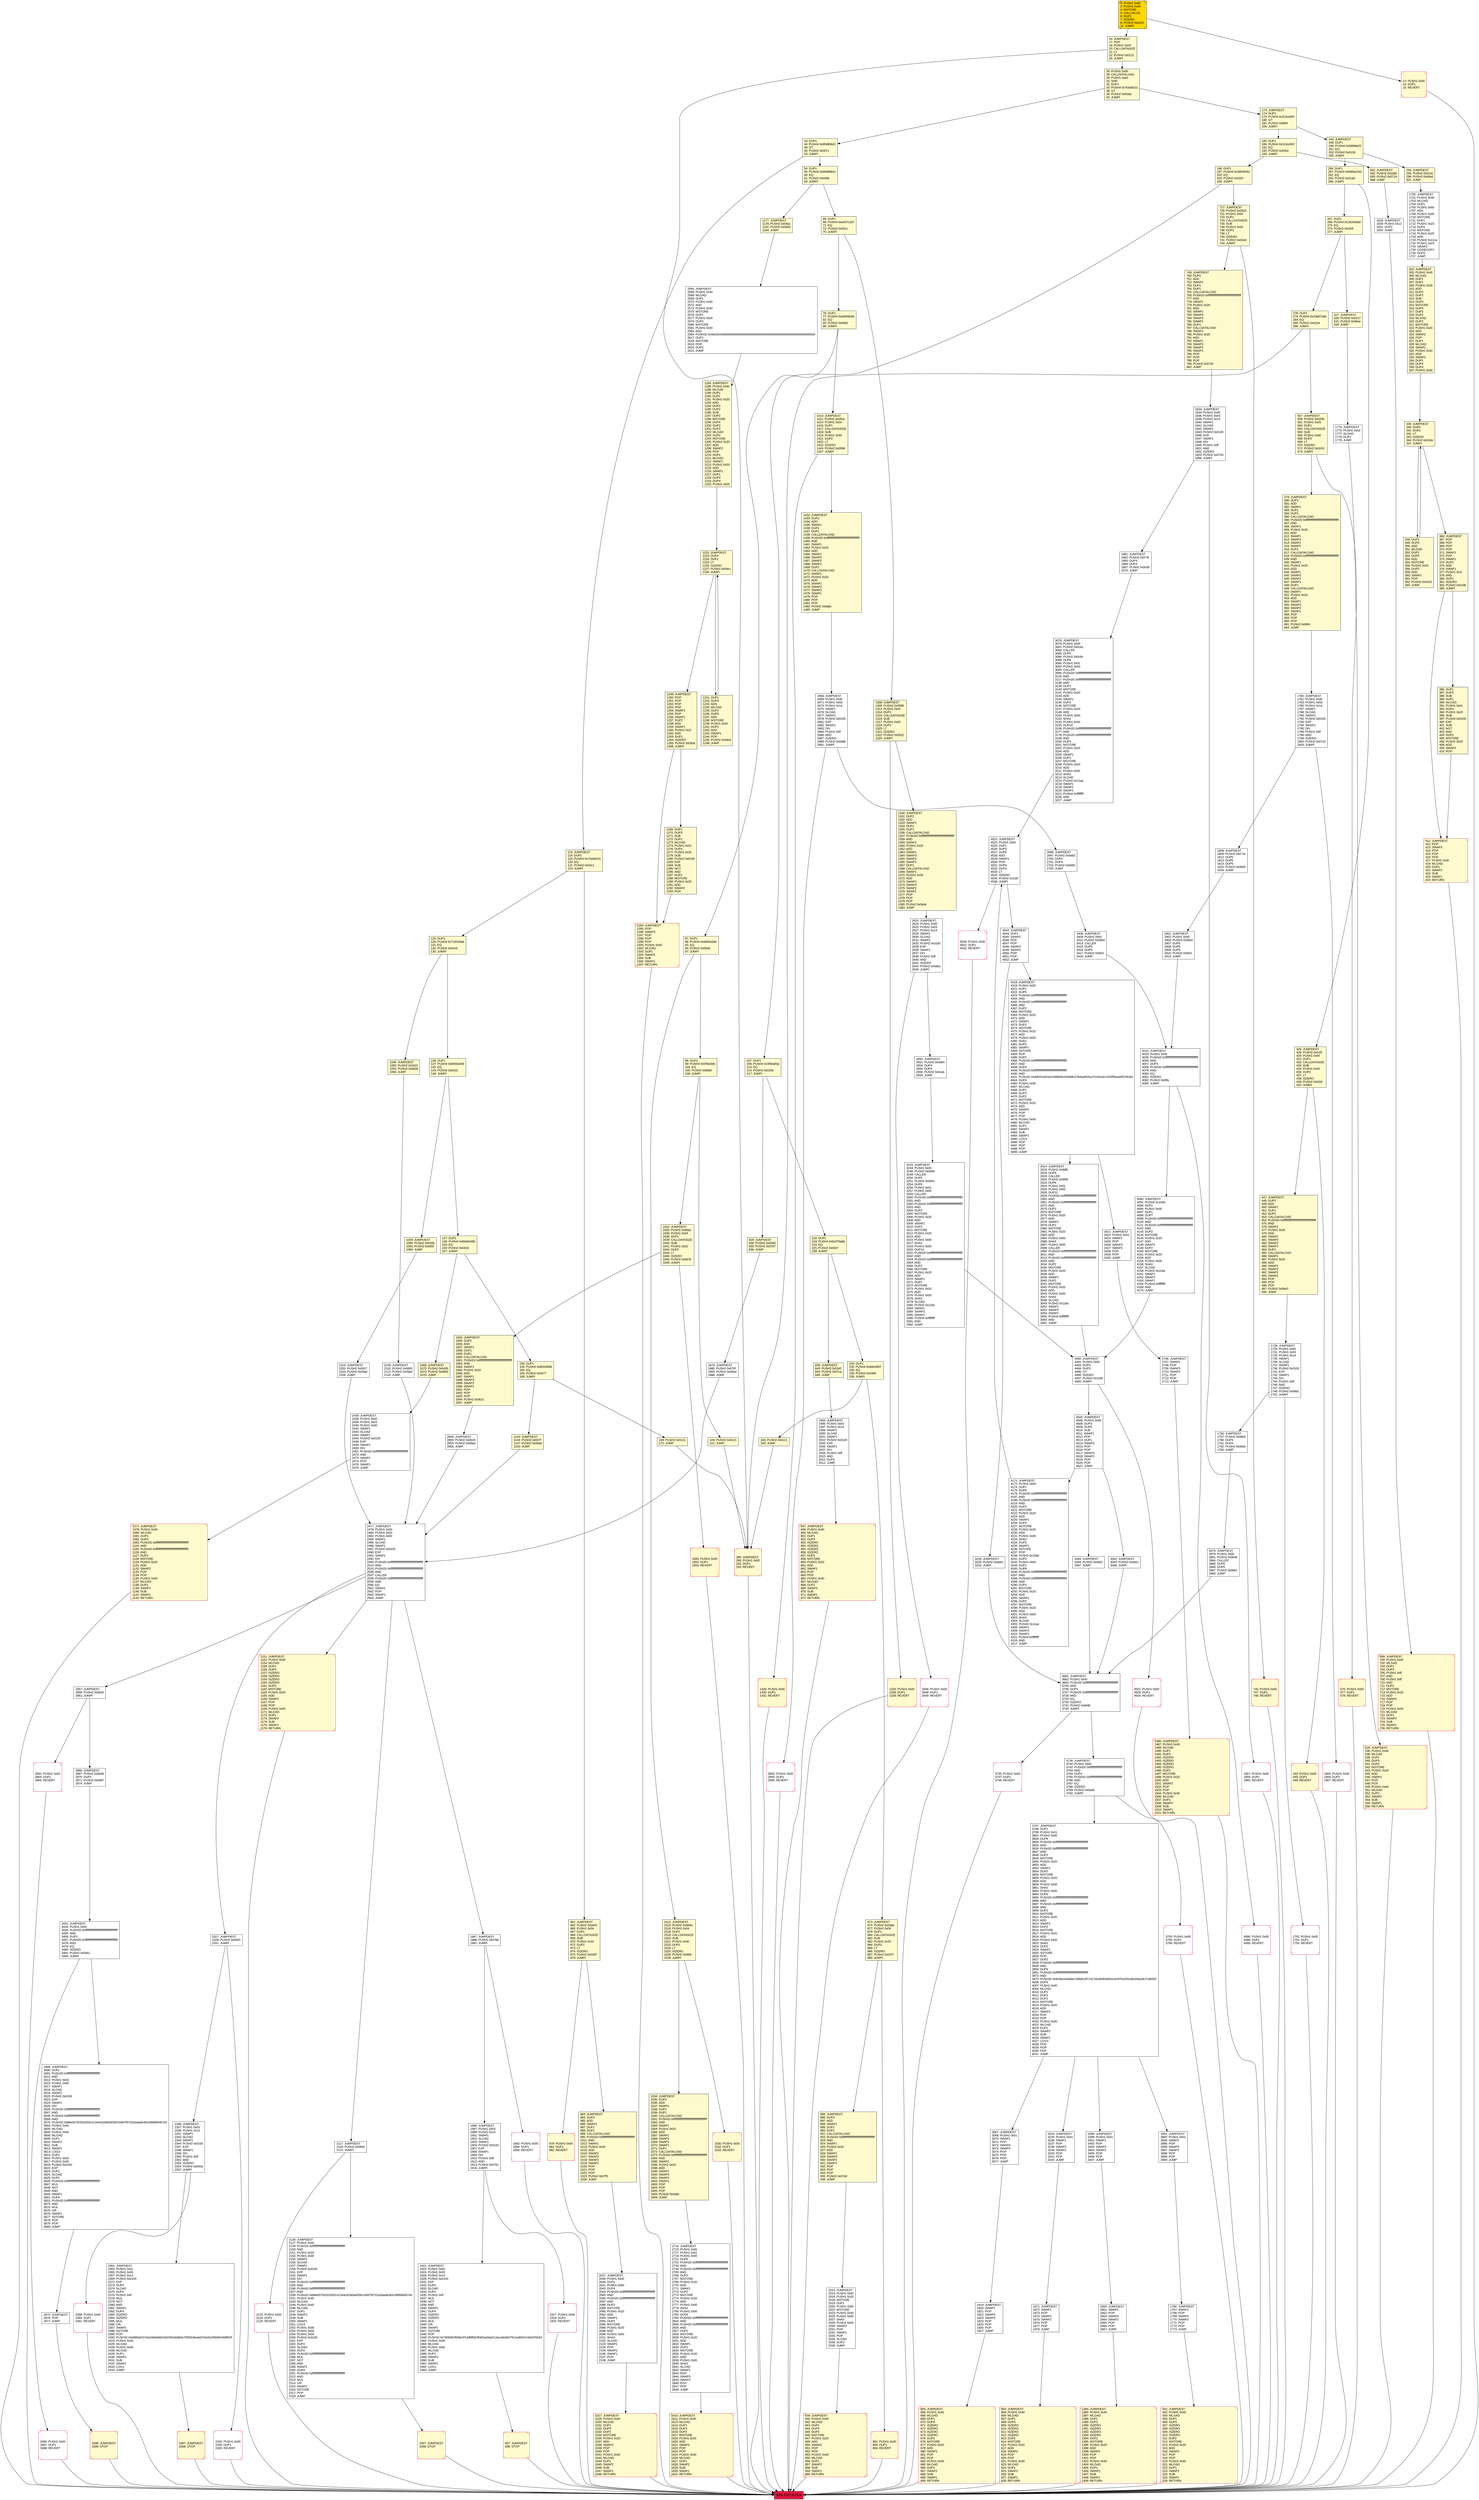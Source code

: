 digraph G {
bgcolor=transparent rankdir=UD;
node [shape=box style=filled color=black fillcolor=white fontname=arial fontcolor=black];
411 [label="411: JUMPDEST\l412: POP\l413: SWAP3\l414: POP\l415: POP\l416: POP\l417: PUSH1 0x40\l419: MLOAD\l420: DUP1\l421: SWAP2\l422: SUB\l423: SWAP1\l424: RETURN\l" fillcolor=lemonchiffon shape=Msquare color=crimson ];
579 [label="579: JUMPDEST\l580: DUP2\l581: ADD\l582: SWAP1\l583: DUP1\l584: DUP1\l585: CALLDATALOAD\l586: PUSH20 0xffffffffffffffffffffffffffffffffffffffff\l607: AND\l608: SWAP1\l609: PUSH1 0x20\l611: ADD\l612: SWAP1\l613: SWAP3\l614: SWAP2\l615: SWAP1\l616: DUP1\l617: CALLDATALOAD\l618: PUSH20 0xffffffffffffffffffffffffffffffffffffffff\l639: AND\l640: SWAP1\l641: PUSH1 0x20\l643: ADD\l644: SWAP1\l645: SWAP3\l646: SWAP2\l647: SWAP1\l648: DUP1\l649: CALLDATALOAD\l650: SWAP1\l651: PUSH1 0x20\l653: ADD\l654: SWAP1\l655: SWAP3\l656: SWAP2\l657: SWAP1\l658: POP\l659: POP\l660: POP\l661: PUSH2 0x06f4\l664: JUMP\l" fillcolor=lemonchiffon ];
4090 [label="4090: JUMPDEST\l4091: PUSH2 0x104b\l4094: DUP2\l4095: PUSH1 0x00\l4097: DUP1\l4098: DUP7\l4099: PUSH20 0xffffffffffffffffffffffffffffffffffffffff\l4120: AND\l4121: PUSH20 0xffffffffffffffffffffffffffffffffffffffff\l4142: AND\l4143: DUP2\l4144: MSTORE\l4145: PUSH1 0x20\l4147: ADD\l4148: SWAP1\l4149: DUP2\l4150: MSTORE\l4151: PUSH1 0x20\l4153: ADD\l4154: PUSH1 0x00\l4156: SHA3\l4157: SLOAD\l4158: PUSH2 0x118a\l4161: SWAP1\l4162: SWAP2\l4163: SWAP1\l4164: PUSH4 0xffffffff\l4169: AND\l4170: JUMP\l" ];
2013 [label="2013: JUMPDEST\l2014: PUSH1 0x00\l2016: PUSH1 0x20\l2018: MSTORE\l2019: DUP1\l2020: PUSH1 0x00\l2022: MSTORE\l2023: PUSH1 0x40\l2025: PUSH1 0x00\l2027: SHA3\l2028: PUSH1 0x00\l2030: SWAP2\l2031: POP\l2032: SWAP1\l2033: POP\l2034: SLOAD\l2035: DUP2\l2036: JUMP\l" ];
54 [label="54: DUP1\l55: PUSH4 0x95d89b41\l60: EQ\l61: PUSH2 0x0499\l64: JUMPI\l" fillcolor=lemonchiffon ];
749 [label="749: JUMPDEST\l750: DUP2\l751: ADD\l752: SWAP1\l753: DUP1\l754: DUP1\l755: CALLDATALOAD\l756: PUSH20 0xffffffffffffffffffffffffffffffffffffffff\l777: AND\l778: SWAP1\l779: PUSH1 0x20\l781: ADD\l782: SWAP1\l783: SWAP3\l784: SWAP2\l785: SWAP1\l786: DUP1\l787: CALLDATALOAD\l788: SWAP1\l789: PUSH1 0x20\l791: ADD\l792: SWAP1\l793: SWAP3\l794: SWAP2\l795: SWAP1\l796: POP\l797: POP\l798: POP\l799: PUSH2 0x0729\l802: JUMP\l" fillcolor=lemonchiffon ];
3233 [label="3233: JUMPDEST\l3234: PUSH1 0x01\l3236: SWAP1\l3237: POP\l3238: SWAP3\l3239: SWAP2\l3240: POP\l3241: POP\l3242: JUMP\l" ];
699 [label="699: JUMPDEST\l700: PUSH1 0x40\l702: MLOAD\l703: DUP1\l704: DUP3\l705: PUSH1 0xff\l707: AND\l708: PUSH1 0xff\l710: AND\l711: DUP2\l712: MSTORE\l713: PUSH1 0x20\l715: ADD\l716: SWAP2\l717: POP\l718: POP\l719: PUSH1 0x40\l721: MLOAD\l722: DUP1\l723: SWAP2\l724: SUB\l725: SWAP1\l726: RETURN\l" fillcolor=lemonchiffon shape=Msquare color=crimson ];
1185 [label="1185: JUMPDEST\l1186: PUSH1 0x40\l1188: MLOAD\l1189: DUP1\l1190: DUP1\l1191: PUSH1 0x20\l1193: ADD\l1194: DUP3\l1195: DUP2\l1196: SUB\l1197: DUP3\l1198: MSTORE\l1199: DUP4\l1200: DUP2\l1201: DUP2\l1202: MLOAD\l1203: DUP2\l1204: MSTORE\l1205: PUSH1 0x20\l1207: ADD\l1208: SWAP2\l1209: POP\l1210: DUP1\l1211: MLOAD\l1212: SWAP1\l1213: PUSH1 0x20\l1215: ADD\l1216: SWAP1\l1217: DUP1\l1218: DUP4\l1219: DUP4\l1220: PUSH1 0x00\l" fillcolor=lemonchiffon ];
939 [label="939: JUMPDEST\l940: PUSH1 0x40\l942: MLOAD\l943: DUP1\l944: DUP3\l945: DUP2\l946: MSTORE\l947: PUSH1 0x20\l949: ADD\l950: SWAP2\l951: POP\l952: POP\l953: PUSH1 0x40\l955: MLOAD\l956: DUP1\l957: SWAP2\l958: SUB\l959: SWAP1\l960: RETURN\l" fillcolor=lemonchiffon shape=Msquare color=crimson ];
2650 [label="2650: JUMPDEST\l2651: PUSH2 0x0a64\l2654: DUP4\l2655: DUP4\l2656: PUSH2 0x0cab\l2659: JUMP\l" ];
4318 [label="4318: JUMPDEST\l4319: PUSH1 0x00\l4321: DUP1\l4322: DUP5\l4323: PUSH20 0xffffffffffffffffffffffffffffffffffffffff\l4344: AND\l4345: PUSH20 0xffffffffffffffffffffffffffffffffffffffff\l4366: AND\l4367: DUP2\l4368: MSTORE\l4369: PUSH1 0x20\l4371: ADD\l4372: SWAP1\l4373: DUP2\l4374: MSTORE\l4375: PUSH1 0x20\l4377: ADD\l4378: PUSH1 0x00\l4380: SHA3\l4381: DUP2\l4382: SWAP1\l4383: SSTORE\l4384: POP\l4385: DUP2\l4386: PUSH20 0xffffffffffffffffffffffffffffffffffffffff\l4407: AND\l4408: DUP4\l4409: PUSH20 0xffffffffffffffffffffffffffffffffffffffff\l4430: AND\l4431: PUSH32 0xddf252ad1be2c89b69c2b068fc378daa952ba7f163c4a11628f55a4df523b3ef\l4464: DUP4\l4465: PUSH1 0x40\l4467: MLOAD\l4468: DUP1\l4469: DUP3\l4470: DUP2\l4471: MSTORE\l4472: PUSH1 0x20\l4474: ADD\l4475: SWAP2\l4476: POP\l4477: POP\l4478: PUSH1 0x40\l4480: MLOAD\l4481: DUP1\l4482: SWAP2\l4483: SUB\l4484: SWAP1\l4485: LOG3\l4486: POP\l4487: POP\l4488: POP\l4489: JUMP\l" ];
0 [label="0: PUSH1 0x80\l2: PUSH1 0x40\l4: MSTORE\l5: CALLVALUE\l6: DUP1\l7: ISZERO\l8: PUSH2 0x0010\l11: JUMPI\l" fillcolor=lemonchiffon shape=Msquare fillcolor=gold ];
443 [label="443: PUSH1 0x00\l445: DUP1\l446: REVERT\l" fillcolor=lemonchiffon shape=Msquare color=crimson ];
4539 [label="4539: PUSH1 0x00\l4541: DUP1\l4542: REVERT\l" shape=Msquare color=crimson ];
98 [label="98: DUP1\l99: PUSH4 0xf2fde38b\l104: EQ\l105: PUSH2 0x0660\l108: JUMPI\l" fillcolor=lemonchiffon ];
3408 [label="3408: JUMPDEST\l3409: PUSH1 0x00\l3411: PUSH2 0x0d5d\l3414: CALLER\l3415: DUP5\l3416: DUP5\l3417: PUSH2 0x0fc0\l3420: JUMP\l" ];
2875 [label="2875: JUMPDEST\l2876: POP\l2877: JUMP\l" ];
2914 [label="2914: JUMPDEST\l2915: PUSH2 0x0bfb\l2918: DUP5\l2919: CALLER\l2920: PUSH2 0x0bf6\l2923: DUP6\l2924: PUSH1 0x01\l2926: PUSH1 0x00\l2928: DUP11\l2929: PUSH20 0xffffffffffffffffffffffffffffffffffffffff\l2950: AND\l2951: PUSH20 0xffffffffffffffffffffffffffffffffffffffff\l2972: AND\l2973: DUP2\l2974: MSTORE\l2975: PUSH1 0x20\l2977: ADD\l2978: SWAP1\l2979: DUP2\l2980: MSTORE\l2981: PUSH1 0x20\l2983: ADD\l2984: PUSH1 0x00\l2986: SHA3\l2987: PUSH1 0x00\l2989: CALLER\l2990: PUSH20 0xffffffffffffffffffffffffffffffffffffffff\l3011: AND\l3012: PUSH20 0xffffffffffffffffffffffffffffffffffffffff\l3033: AND\l3034: DUP2\l3035: MSTORE\l3036: PUSH1 0x20\l3038: ADD\l3039: SWAP1\l3040: DUP2\l3041: MSTORE\l3042: PUSH1 0x20\l3044: ADD\l3045: PUSH1 0x00\l3047: SHA3\l3048: SLOAD\l3049: PUSH2 0x118a\l3052: SWAP1\l3053: SWAP2\l3054: SWAP1\l3055: PUSH4 0xffffffff\l3060: AND\l3061: JUMP\l" ];
2714 [label="2714: JUMPDEST\l2715: PUSH1 0x00\l2717: PUSH1 0x01\l2719: PUSH1 0x00\l2721: DUP5\l2722: PUSH20 0xffffffffffffffffffffffffffffffffffffffff\l2743: AND\l2744: PUSH20 0xffffffffffffffffffffffffffffffffffffffff\l2765: AND\l2766: DUP2\l2767: MSTORE\l2768: PUSH1 0x20\l2770: ADD\l2771: SWAP1\l2772: DUP2\l2773: MSTORE\l2774: PUSH1 0x20\l2776: ADD\l2777: PUSH1 0x00\l2779: SHA3\l2780: PUSH1 0x00\l2782: DUP4\l2783: PUSH20 0xffffffffffffffffffffffffffffffffffffffff\l2804: AND\l2805: PUSH20 0xffffffffffffffffffffffffffffffffffffffff\l2826: AND\l2827: DUP2\l2828: MSTORE\l2829: PUSH1 0x20\l2831: ADD\l2832: SWAP1\l2833: DUP2\l2834: MSTORE\l2835: PUSH1 0x20\l2837: ADD\l2838: PUSH1 0x00\l2840: SHA3\l2841: SLOAD\l2842: SWAP1\l2843: POP\l2844: SWAP3\l2845: SWAP2\l2846: POP\l2847: POP\l2848: JUMP\l" ];
803 [label="803: JUMPDEST\l804: PUSH1 0x40\l806: MLOAD\l807: DUP1\l808: DUP3\l809: ISZERO\l810: ISZERO\l811: ISZERO\l812: ISZERO\l813: DUP2\l814: MSTORE\l815: PUSH1 0x20\l817: ADD\l818: SWAP2\l819: POP\l820: POP\l821: PUSH1 0x40\l823: MLOAD\l824: DUP1\l825: SWAP2\l826: SUB\l827: SWAP1\l828: RETURN\l" fillcolor=lemonchiffon shape=Msquare color=crimson ];
2849 [label="2849: JUMPDEST\l2850: PUSH2 0x0b29\l2853: PUSH2 0x09ad\l2856: JUMP\l" ];
1410 [label="1410: JUMPDEST\l1411: PUSH2 0x05ce\l1414: PUSH1 0x04\l1416: DUP1\l1417: CALLDATASIZE\l1418: SUB\l1419: PUSH1 0x40\l1421: DUP2\l1422: LT\l1423: ISZERO\l1424: PUSH2 0x0598\l1427: JUMPI\l" fillcolor=lemonchiffon ];
278 [label="278: DUP1\l279: PUSH4 0x23b872dd\l284: EQ\l285: PUSH2 0x022d\l288: JUMPI\l" fillcolor=lemonchiffon ];
289 [label="289: JUMPDEST\l290: PUSH1 0x00\l292: DUP1\l293: REVERT\l" fillcolor=lemonchiffon shape=Msquare color=crimson ];
1059 [label="1059: JUMPDEST\l1060: PUSH2 0x042b\l1063: PUSH2 0x090f\l1066: JUMP\l" fillcolor=lemonchiffon ];
1728 [label="1728: JUMPDEST\l1729: PUSH1 0x00\l1731: PUSH1 0x03\l1733: PUSH1 0x14\l1735: SWAP1\l1736: SLOAD\l1737: SWAP1\l1738: PUSH2 0x0100\l1741: EXP\l1742: SWAP1\l1743: DIV\l1744: PUSH1 0xff\l1746: AND\l1747: ISZERO\l1748: PUSH2 0x06dc\l1751: JUMPI\l" ];
2692 [label="2692: PUSH1 0x00\l2694: DUP1\l2695: REVERT\l" shape=Msquare color=crimson ];
2117 [label="2117: JUMPDEST\l2118: PUSH2 0x084e\l2121: JUMPI\l" ];
1512 [label="1512: JUMPDEST\l1513: PUSH2 0x064a\l1516: PUSH1 0x04\l1518: DUP1\l1519: CALLDATASIZE\l1520: SUB\l1521: PUSH1 0x40\l1523: DUP2\l1524: LT\l1525: ISZERO\l1526: PUSH2 0x05fe\l1529: JUMPI\l" fillcolor=lemonchiffon ];
2622 [label="2622: JUMPDEST\l2623: PUSH1 0x00\l2625: PUSH1 0x03\l2627: PUSH1 0x14\l2629: SWAP1\l2630: SLOAD\l2631: SWAP1\l2632: PUSH2 0x0100\l2635: EXP\l2636: SWAP1\l2637: DIV\l2638: PUSH1 0xff\l2640: AND\l2641: ISZERO\l2642: PUSH2 0x0a5a\l2645: JUMPI\l" ];
4171 [label="4171: JUMPDEST\l4172: PUSH1 0x00\l4174: DUP1\l4175: DUP6\l4176: PUSH20 0xffffffffffffffffffffffffffffffffffffffff\l4197: AND\l4198: PUSH20 0xffffffffffffffffffffffffffffffffffffffff\l4219: AND\l4220: DUP2\l4221: MSTORE\l4222: PUSH1 0x20\l4224: ADD\l4225: SWAP1\l4226: DUP2\l4227: MSTORE\l4228: PUSH1 0x20\l4230: ADD\l4231: PUSH1 0x00\l4233: SHA3\l4234: DUP2\l4235: SWAP1\l4236: SSTORE\l4237: POP\l4238: PUSH2 0x10de\l4241: DUP2\l4242: PUSH1 0x00\l4244: DUP1\l4245: DUP6\l4246: PUSH20 0xffffffffffffffffffffffffffffffffffffffff\l4267: AND\l4268: PUSH20 0xffffffffffffffffffffffffffffffffffffffff\l4289: AND\l4290: DUP2\l4291: MSTORE\l4292: PUSH1 0x20\l4294: ADD\l4295: SWAP1\l4296: DUP2\l4297: MSTORE\l4298: PUSH1 0x20\l4300: ADD\l4301: PUSH1 0x00\l4303: SHA3\l4304: SLOAD\l4305: PUSH2 0x11aa\l4308: SWAP1\l4309: SWAP2\l4310: SWAP1\l4311: PUSH4 0xffffffff\l4316: AND\l4317: JUMP\l" ];
691 [label="691: JUMPDEST\l692: PUSH2 0x02bb\l695: PUSH2 0x0724\l698: JUMP\l" fillcolor=lemonchiffon ];
2668 [label="2668: JUMPDEST\l2669: PUSH1 0x00\l2671: PUSH1 0x03\l2673: PUSH1 0x14\l2675: SWAP1\l2676: SLOAD\l2677: SWAP1\l2678: PUSH2 0x0100\l2681: EXP\l2682: SWAP1\l2683: DIV\l2684: PUSH1 0xff\l2686: AND\l2687: ISZERO\l2688: PUSH2 0x0a88\l2691: JUMPI\l" ];
2362 [label="2362: JUMPDEST\l2363: PUSH1 0x01\l2365: PUSH1 0x03\l2367: PUSH1 0x14\l2369: PUSH2 0x0100\l2372: EXP\l2373: DUP2\l2374: SLOAD\l2375: DUP2\l2376: PUSH1 0xff\l2378: MUL\l2379: NOT\l2380: AND\l2381: SWAP1\l2382: DUP4\l2383: ISZERO\l2384: ISZERO\l2385: MUL\l2386: OR\l2387: SWAP1\l2388: SSTORE\l2389: POP\l2390: PUSH32 0x6985a02210a168e66602d3235cb6db0e70f92b3ba4d376a33c0f3d9434bff625\l2423: PUSH1 0x40\l2425: MLOAD\l2426: PUSH1 0x40\l2428: MLOAD\l2429: DUP1\l2430: SWAP2\l2431: SUB\l2432: SWAP1\l2433: LOG1\l2434: JUMP\l" ];
229 [label="229: DUP1\l230: PUSH4 0x6ebcf607\l235: EQ\l236: PUSH2 0x0369\l239: JUMPI\l" fillcolor=lemonchiffon ];
109 [label="109: PUSH2 0x0121\l112: JUMP\l" fillcolor=lemonchiffon ];
839 [label="839: JUMPDEST\l840: PUSH2 0x034f\l843: PUSH2 0x07ca\l846: JUMP\l" fillcolor=lemonchiffon ];
557 [label="557: JUMPDEST\l558: PUSH2 0x0299\l561: PUSH1 0x04\l563: DUP1\l564: CALLDATASIZE\l565: SUB\l566: PUSH1 0x60\l568: DUP2\l569: LT\l570: ISZERO\l571: PUSH2 0x0243\l574: JUMPI\l" fillcolor=lemonchiffon ];
2706 [label="2706: JUMPDEST\l2707: SWAP1\l2708: POP\l2709: SWAP3\l2710: SWAP2\l2711: POP\l2712: POP\l2713: JUMP\l" ];
4501 [label="4501: PUSH1 0x00\l4503: DUP1\l4504: REVERT\l" shape=Msquare color=crimson ];
1428 [label="1428: PUSH1 0x00\l1430: DUP1\l1431: REVERT\l" fillcolor=lemonchiffon shape=Msquare color=crimson ];
1698 [label="1698: JUMPDEST\l1699: STOP\l" fillcolor=lemonchiffon shape=Msquare color=crimson ];
3735 [label="3735: PUSH1 0x00\l3737: DUP1\l3738: REVERT\l" shape=Msquare color=crimson ];
147 [label="147: DUP1\l148: PUSH4 0x8da5cb5b\l153: EQ\l154: PUSH2 0x042d\l157: JUMPI\l" fillcolor=lemonchiffon ];
244 [label="244: JUMPDEST\l245: DUP1\l246: PUSH4 0x06fdde03\l251: EQ\l252: PUSH2 0x0126\l255: JUMPI\l" fillcolor=lemonchiffon ];
2901 [label="2901: JUMPDEST\l2902: PUSH1 0x00\l2904: PUSH2 0x0b62\l2907: DUP5\l2908: DUP5\l2909: DUP5\l2910: PUSH2 0x0fc0\l2913: JUMP\l" ];
1780 [label="1780: JUMPDEST\l1781: PUSH1 0x00\l1783: PUSH1 0x03\l1785: PUSH1 0x14\l1787: SWAP1\l1788: SLOAD\l1789: SWAP1\l1790: PUSH2 0x0100\l1793: EXP\l1794: SWAP1\l1795: DIV\l1796: PUSH1 0xff\l1798: AND\l1799: ISZERO\l1800: PUSH2 0x0710\l1803: JUMPI\l" ];
3485 [label="3485: PUSH1 0x00\l3487: DUP1\l3488: REVERT\l" shape=Msquare color=crimson ];
2327 [label="2327: JUMPDEST\l2328: PUSH2 0x0920\l2331: JUMPI\l" ];
348 [label="348: DUP1\l349: DUP3\l350: ADD\l351: MLOAD\l352: DUP2\l353: DUP5\l354: ADD\l355: MSTORE\l356: PUSH1 0x20\l358: DUP2\l359: ADD\l360: SWAP1\l361: POP\l362: PUSH2 0x0153\l365: JUMP\l" fillcolor=lemonchiffon ];
1151 [label="1151: JUMPDEST\l1152: PUSH1 0x40\l1154: MLOAD\l1155: DUP1\l1156: DUP3\l1157: ISZERO\l1158: ISZERO\l1159: ISZERO\l1160: ISZERO\l1161: DUP2\l1162: MSTORE\l1163: PUSH1 0x20\l1165: ADD\l1166: SWAP2\l1167: POP\l1168: POP\l1169: PUSH1 0x40\l1171: MLOAD\l1172: DUP1\l1173: SWAP2\l1174: SUB\l1175: SWAP1\l1176: RETURN\l" fillcolor=lemonchiffon shape=Msquare color=crimson ];
1766 [label="1766: JUMPDEST\l1767: SWAP1\l1768: POP\l1769: SWAP3\l1770: SWAP2\l1771: POP\l1772: POP\l1773: JUMP\l" ];
745 [label="745: PUSH1 0x00\l747: DUP1\l748: REVERT\l" fillcolor=lemonchiffon shape=Msquare color=crimson ];
1231 [label="1231: DUP1\l1232: DUP3\l1233: ADD\l1234: MLOAD\l1235: DUP2\l1236: DUP5\l1237: ADD\l1238: MSTORE\l1239: PUSH1 0x20\l1241: DUP2\l1242: ADD\l1243: SWAP1\l1244: POP\l1245: PUSH2 0x04c6\l1248: JUMP\l" fillcolor=lemonchiffon ];
125 [label="125: DUP1\l126: PUSH4 0x715018a6\l131: EQ\l132: PUSH2 0x0419\l135: JUMPI\l" fillcolor=lemonchiffon ];
3393 [label="3393: JUMPDEST\l3394: PUSH2 0x0e61\l3397: JUMP\l" ];
218 [label="218: DUP1\l219: PUSH4 0x5c975abb\l224: EQ\l225: PUSH2 0x0347\l228: JUMPI\l" fillcolor=lemonchiffon ];
65 [label="65: DUP1\l66: PUSH4 0xa457c2d7\l71: EQ\l72: PUSH2 0x051c\l75: JUMPI\l" fillcolor=lemonchiffon ];
1384 [label="1384: JUMPDEST\l1385: PUSH1 0x40\l1387: MLOAD\l1388: DUP1\l1389: DUP3\l1390: ISZERO\l1391: ISZERO\l1392: ISZERO\l1393: ISZERO\l1394: DUP2\l1395: MSTORE\l1396: PUSH1 0x20\l1398: ADD\l1399: SWAP2\l1400: POP\l1401: POP\l1402: PUSH1 0x40\l1404: MLOAD\l1405: DUP1\l1406: SWAP2\l1407: SUB\l1408: SWAP1\l1409: RETURN\l" fillcolor=lemonchiffon shape=Msquare color=crimson ];
1756 [label="1756: JUMPDEST\l1757: PUSH2 0x06e6\l1760: DUP4\l1761: DUP4\l1762: PUSH2 0x0b3e\l1765: JUMP\l" ];
1249 [label="1249: JUMPDEST\l1250: POP\l1251: POP\l1252: POP\l1253: POP\l1254: SWAP1\l1255: POP\l1256: SWAP1\l1257: DUP2\l1258: ADD\l1259: SWAP1\l1260: PUSH1 0x1f\l1262: AND\l1263: DUP1\l1264: ISZERO\l1265: PUSH2 0x050e\l1268: JUMPI\l" fillcolor=lemonchiffon ];
3431 [label="3431: JUMPDEST\l3432: PUSH1 0x00\l3434: PUSH20 0xffffffffffffffffffffffffffffffffffffffff\l3455: AND\l3456: DUP2\l3457: PUSH20 0xffffffffffffffffffffffffffffffffffffffff\l3478: AND\l3479: EQ\l3480: ISZERO\l3481: PUSH2 0x0da1\l3484: JUMPI\l" ];
4086 [label="4086: PUSH1 0x00\l4088: DUP1\l4089: REVERT\l" shape=Msquare color=crimson ];
1530 [label="1530: PUSH1 0x00\l1532: DUP1\l1533: REVERT\l" fillcolor=lemonchiffon shape=Msquare color=crimson ];
1632 [label="1632: JUMPDEST\l1633: PUSH2 0x06a2\l1636: PUSH1 0x04\l1638: DUP1\l1639: CALLDATASIZE\l1640: SUB\l1641: PUSH1 0x20\l1643: DUP2\l1644: LT\l1645: ISZERO\l1646: PUSH2 0x0676\l1649: JUMPI\l" fillcolor=lemonchiffon ];
1819 [label="1819: JUMPDEST\l1820: SWAP1\l1821: POP\l1822: SWAP4\l1823: SWAP3\l1824: POP\l1825: POP\l1826: POP\l1827: JUMP\l" ];
3489 [label="3489: JUMPDEST\l3490: DUP1\l3491: PUSH20 0xffffffffffffffffffffffffffffffffffffffff\l3512: AND\l3513: PUSH1 0x03\l3515: PUSH1 0x00\l3517: SWAP1\l3518: SLOAD\l3519: SWAP1\l3520: PUSH2 0x0100\l3523: EXP\l3524: SWAP1\l3525: DIV\l3526: PUSH20 0xffffffffffffffffffffffffffffffffffffffff\l3547: AND\l3548: PUSH20 0xffffffffffffffffffffffffffffffffffffffff\l3569: AND\l3570: PUSH32 0x8be0079c531659141344cd1fd0a4f28419497f9722a3daafe3b4186f6b6457e0\l3603: PUSH1 0x40\l3605: MLOAD\l3606: PUSH1 0x40\l3608: MLOAD\l3609: DUP1\l3610: SWAP2\l3611: SUB\l3612: SWAP1\l3613: LOG3\l3614: DUP1\l3615: PUSH1 0x03\l3617: PUSH1 0x00\l3619: PUSH2 0x0100\l3622: EXP\l3623: DUP2\l3624: SLOAD\l3625: DUP2\l3626: PUSH20 0xffffffffffffffffffffffffffffffffffffffff\l3647: MUL\l3648: NOT\l3649: AND\l3650: SWAP1\l3651: DUP4\l3652: PUSH20 0xffffffffffffffffffffffffffffffffffffffff\l3673: AND\l3674: MUL\l3675: OR\l3676: SWAP1\l3677: SSTORE\l3678: POP\l3679: POP\l3680: JUMP\l" ];
2477 [label="2477: JUMPDEST\l2478: PUSH1 0x00\l2480: PUSH1 0x03\l2482: PUSH1 0x00\l2484: SWAP1\l2485: SLOAD\l2486: SWAP1\l2487: PUSH2 0x0100\l2490: EXP\l2491: SWAP1\l2492: DIV\l2493: PUSH20 0xffffffffffffffffffffffffffffffffffffffff\l2514: AND\l2515: PUSH20 0xffffffffffffffffffffffffffffffffffffffff\l2536: AND\l2537: CALLER\l2538: PUSH20 0xffffffffffffffffffffffffffffffffffffffff\l2559: AND\l2560: EQ\l2561: SWAP1\l2562: POP\l2563: SWAP1\l2564: JUMP\l" ];
2037 [label="2037: JUMPDEST\l2038: PUSH1 0x00\l2040: DUP1\l2041: PUSH1 0x00\l2043: DUP4\l2044: PUSH20 0xffffffffffffffffffffffffffffffffffffffff\l2065: AND\l2066: PUSH20 0xffffffffffffffffffffffffffffffffffffffff\l2087: AND\l2088: DUP2\l2089: MSTORE\l2090: PUSH1 0x20\l2092: ADD\l2093: SWAP1\l2094: DUP2\l2095: MSTORE\l2096: PUSH1 0x20\l2098: ADD\l2099: PUSH1 0x00\l2101: SHA3\l2102: SLOAD\l2103: SWAP1\l2104: POP\l2105: SWAP2\l2106: SWAP1\l2107: POP\l2108: JUMP\l" ];
2435 [label="2435: JUMPDEST\l2436: PUSH1 0x00\l2438: PUSH1 0x03\l2440: PUSH1 0x00\l2442: SWAP1\l2443: SLOAD\l2444: SWAP1\l2445: PUSH2 0x0100\l2448: EXP\l2449: SWAP1\l2450: DIV\l2451: PUSH20 0xffffffffffffffffffffffffffffffffffffffff\l2472: AND\l2473: SWAP1\l2474: POP\l2475: SWAP1\l2476: JUMP\l" ];
1077 [label="1077: JUMPDEST\l1078: PUSH1 0x40\l1080: MLOAD\l1081: DUP1\l1082: DUP3\l1083: PUSH20 0xffffffffffffffffffffffffffffffffffffffff\l1104: AND\l1105: PUSH20 0xffffffffffffffffffffffffffffffffffffffff\l1126: AND\l1127: DUP2\l1128: MSTORE\l1129: PUSH1 0x20\l1131: ADD\l1132: SWAP2\l1133: POP\l1134: POP\l1135: PUSH1 0x40\l1137: MLOAD\l1138: DUP1\l1139: SWAP2\l1140: SUB\l1141: SWAP1\l1142: RETURN\l" fillcolor=lemonchiffon shape=Msquare color=crimson ];
4522 [label="4522: JUMPDEST\l4523: PUSH1 0x00\l4525: DUP1\l4526: DUP3\l4527: DUP5\l4528: ADD\l4529: SWAP1\l4530: POP\l4531: DUP4\l4532: DUP2\l4533: LT\l4534: ISZERO\l4535: PUSH2 0x11bf\l4538: JUMPI\l" ];
829 [label="829: JUMPDEST\l830: PUSH2 0x0345\l833: PUSH2 0x0757\l836: JUMP\l" fillcolor=lemonchiffon ];
3793 [label="3793: PUSH1 0x00\l3795: DUP1\l3796: REVERT\l" shape=Msquare color=crimson ];
979 [label="979: PUSH1 0x00\l981: DUP1\l982: REVERT\l" fillcolor=lemonchiffon shape=Msquare color=crimson ];
366 [label="366: JUMPDEST\l367: POP\l368: POP\l369: POP\l370: POP\l371: SWAP1\l372: POP\l373: SWAP1\l374: DUP2\l375: ADD\l376: SWAP1\l377: PUSH1 0x1f\l379: AND\l380: DUP1\l381: ISZERO\l382: PUSH2 0x019b\l385: JUMPI\l" fillcolor=lemonchiffon ];
847 [label="847: JUMPDEST\l848: PUSH1 0x40\l850: MLOAD\l851: DUP1\l852: DUP3\l853: ISZERO\l854: ISZERO\l855: ISZERO\l856: ISZERO\l857: DUP2\l858: MSTORE\l859: PUSH1 0x20\l861: ADD\l862: SWAP2\l863: POP\l864: POP\l865: PUSH1 0x40\l867: MLOAD\l868: DUP1\l869: SWAP2\l870: SUB\l871: SWAP1\l872: RETURN\l" fillcolor=lemonchiffon shape=Msquare color=crimson ];
1308 [label="1308: JUMPDEST\l1309: PUSH2 0x0568\l1312: PUSH1 0x04\l1314: DUP1\l1315: CALLDATASIZE\l1316: SUB\l1317: PUSH1 0x40\l1319: DUP2\l1320: LT\l1321: ISZERO\l1322: PUSH2 0x0532\l1325: JUMPI\l" fillcolor=lemonchiffon ];
207 [label="207: DUP1\l208: PUSH4 0x3f4ba83a\l213: EQ\l214: PUSH2 0x033d\l217: JUMPI\l" fillcolor=lemonchiffon ];
4490 [label="4490: JUMPDEST\l4491: PUSH1 0x00\l4493: DUP3\l4494: DUP3\l4495: GT\l4496: ISZERO\l4497: PUSH2 0x1199\l4500: JUMPI\l" ];
1752 [label="1752: PUSH1 0x00\l1754: DUP1\l1755: REVERT\l" shape=Msquare color=crimson ];
447 [label="447: JUMPDEST\l448: DUP2\l449: ADD\l450: SWAP1\l451: DUP1\l452: DUP1\l453: CALLDATALOAD\l454: PUSH20 0xffffffffffffffffffffffffffffffffffffffff\l475: AND\l476: SWAP1\l477: PUSH1 0x20\l479: ADD\l480: SWAP1\l481: SWAP3\l482: SWAP2\l483: SWAP1\l484: DUP1\l485: CALLDATALOAD\l486: SWAP1\l487: PUSH1 0x20\l489: ADD\l490: SWAP1\l491: SWAP3\l492: SWAP2\l493: SWAP1\l494: POP\l495: POP\l496: POP\l497: PUSH2 0x06c0\l500: JUMP\l" fillcolor=lemonchiffon ];
136 [label="136: DUP1\l137: PUSH4 0x8456cb59\l142: EQ\l143: PUSH2 0x0423\l146: JUMPI\l" fillcolor=lemonchiffon ];
425 [label="425: JUMPDEST\l426: PUSH2 0x01f5\l429: PUSH1 0x04\l431: DUP1\l432: CALLDATASIZE\l433: SUB\l434: PUSH1 0x40\l436: DUP2\l437: LT\l438: ISZERO\l439: PUSH2 0x01bf\l442: JUMPI\l" fillcolor=lemonchiffon ];
173 [label="173: JUMPDEST\l174: DUP1\l175: PUSH4 0x313ce567\l180: GT\l181: PUSH2 0x00f4\l184: JUMPI\l" fillcolor=lemonchiffon ];
873 [label="873: JUMPDEST\l874: PUSH2 0x03ab\l877: PUSH1 0x04\l879: DUP1\l880: CALLDATASIZE\l881: SUB\l882: PUSH1 0x20\l884: DUP2\l885: LT\l886: ISZERO\l887: PUSH2 0x037f\l890: JUMPI\l" fillcolor=lemonchiffon ];
983 [label="983: JUMPDEST\l984: DUP2\l985: ADD\l986: SWAP1\l987: DUP1\l988: DUP1\l989: CALLDATALOAD\l990: PUSH20 0xffffffffffffffffffffffffffffffffffffffff\l1011: AND\l1012: SWAP1\l1013: PUSH1 0x20\l1015: ADD\l1016: SWAP1\l1017: SWAP3\l1018: SWAP2\l1019: SWAP1\l1020: POP\l1021: POP\l1022: POP\l1023: PUSH2 0x07f5\l1026: JUMP\l" fillcolor=lemonchiffon ];
386 [label="386: DUP1\l387: DUP3\l388: SUB\l389: DUP1\l390: MLOAD\l391: PUSH1 0x01\l393: DUP4\l394: PUSH1 0x20\l396: SUB\l397: PUSH2 0x0100\l400: EXP\l401: SUB\l402: NOT\l403: AND\l404: DUP2\l405: MSTORE\l406: PUSH1 0x20\l408: ADD\l409: SWAP2\l410: POP\l" fillcolor=lemonchiffon ];
3228 [label="3228: JUMPDEST\l3229: PUSH2 0x0e61\l3232: JUMP\l" ];
1326 [label="1326: PUSH1 0x00\l1328: DUP1\l1329: REVERT\l" fillcolor=lemonchiffon shape=Msquare color=crimson ];
2862 [label="2862: PUSH1 0x00\l2864: DUP1\l2865: REVERT\l" shape=Msquare color=crimson ];
3681 [label="3681: JUMPDEST\l3682: PUSH1 0x00\l3684: PUSH20 0xffffffffffffffffffffffffffffffffffffffff\l3705: AND\l3706: DUP3\l3707: PUSH20 0xffffffffffffffffffffffffffffffffffffffff\l3728: AND\l3729: EQ\l3730: ISZERO\l3731: PUSH2 0x0e9b\l3734: JUMPI\l" ];
1774 [label="1774: JUMPDEST\l1775: PUSH1 0x02\l1777: SLOAD\l1778: DUP2\l1779: JUMP\l" ];
1534 [label="1534: JUMPDEST\l1535: DUP2\l1536: ADD\l1537: SWAP1\l1538: DUP1\l1539: DUP1\l1540: CALLDATALOAD\l1541: PUSH20 0xffffffffffffffffffffffffffffffffffffffff\l1562: AND\l1563: SWAP1\l1564: PUSH1 0x20\l1566: ADD\l1567: SWAP1\l1568: SWAP3\l1569: SWAP2\l1570: SWAP1\l1571: DUP1\l1572: CALLDATALOAD\l1573: PUSH20 0xffffffffffffffffffffffffffffffffffffffff\l1594: AND\l1595: SWAP1\l1596: PUSH1 0x20\l1598: ADD\l1599: SWAP1\l1600: SWAP3\l1601: SWAP2\l1602: SWAP1\l1603: POP\l1604: POP\l1605: POP\l1606: PUSH2 0x0a9a\l1609: JUMP\l" fillcolor=lemonchiffon ];
158 [label="158: DUP1\l159: PUSH4 0x8f32d59b\l164: EQ\l165: PUSH2 0x0477\l168: JUMPI\l" fillcolor=lemonchiffon ];
1294 [label="1294: JUMPDEST\l1295: POP\l1296: SWAP3\l1297: POP\l1298: POP\l1299: POP\l1300: PUSH1 0x40\l1302: MLOAD\l1303: DUP1\l1304: SWAP2\l1305: SUB\l1306: SWAP1\l1307: RETURN\l" fillcolor=lemonchiffon shape=Msquare color=crimson ];
2358 [label="2358: PUSH1 0x00\l2360: DUP1\l2361: REVERT\l" shape=Msquare color=crimson ];
2696 [label="2696: JUMPDEST\l2697: PUSH2 0x0a92\l2700: DUP4\l2701: DUP4\l2702: PUSH2 0x0d50\l2705: JUMP\l" ];
1896 [label="1896: JUMPDEST\l1897: PUSH1 0x03\l1899: PUSH1 0x14\l1901: SWAP1\l1902: SLOAD\l1903: SWAP1\l1904: PUSH2 0x0100\l1907: EXP\l1908: SWAP1\l1909: DIV\l1910: PUSH1 0xff\l1912: AND\l1913: PUSH2 0x0781\l1916: JUMPI\l" ];
302 [label="302: JUMPDEST\l303: PUSH1 0x40\l305: MLOAD\l306: DUP1\l307: DUP1\l308: PUSH1 0x20\l310: ADD\l311: DUP3\l312: DUP2\l313: SUB\l314: DUP3\l315: MSTORE\l316: DUP4\l317: DUP2\l318: DUP2\l319: MLOAD\l320: DUP2\l321: MSTORE\l322: PUSH1 0x20\l324: ADD\l325: SWAP2\l326: POP\l327: DUP1\l328: MLOAD\l329: SWAP1\l330: PUSH1 0x20\l332: ADD\l333: SWAP1\l334: DUP1\l335: DUP4\l336: DUP4\l337: PUSH1 0x00\l" fillcolor=lemonchiffon ];
575 [label="575: PUSH1 0x00\l577: DUP1\l578: REVERT\l" fillcolor=lemonchiffon shape=Msquare color=crimson ];
2565 [label="2565: JUMPDEST\l2566: PUSH1 0x40\l2568: MLOAD\l2569: DUP1\l2570: PUSH1 0x40\l2572: ADD\l2573: PUSH1 0x40\l2575: MSTORE\l2576: DUP1\l2577: PUSH1 0x04\l2579: DUP2\l2580: MSTORE\l2581: PUSH1 0x20\l2583: ADD\l2584: PUSH32 0x4d42544300000000000000000000000000000000000000000000000000000000\l2617: DUP2\l2618: MSTORE\l2619: POP\l2620: DUP2\l2621: JUMP\l" ];
2109 [label="2109: JUMPDEST\l2110: PUSH2 0x0845\l2113: PUSH2 0x09ad\l2116: JUMP\l" ];
196 [label="196: DUP1\l197: PUSH4 0x39509351\l202: EQ\l203: PUSH2 0x02d7\l206: JUMPI\l" fillcolor=lemonchiffon ];
26 [label="26: PUSH1 0x00\l28: CALLDATALOAD\l29: PUSH1 0xe0\l31: SHR\l32: DUP1\l33: PUSH4 0x70a08231\l38: GT\l39: PUSH2 0x00ad\l42: JUMPI\l" fillcolor=lemonchiffon ];
1994 [label="1994: JUMPDEST\l1995: PUSH1 0x03\l1997: PUSH1 0x14\l1999: SWAP1\l2000: SLOAD\l2001: SWAP1\l2002: PUSH2 0x0100\l2005: EXP\l2006: SWAP1\l2007: DIV\l2008: PUSH1 0xff\l2010: AND\l2011: DUP2\l2012: JUMP\l" ];
535 [label="535: JUMPDEST\l536: PUSH1 0x40\l538: MLOAD\l539: DUP1\l540: DUP3\l541: DUP2\l542: MSTORE\l543: PUSH1 0x20\l545: ADD\l546: SWAP2\l547: POP\l548: POP\l549: PUSH1 0x40\l551: MLOAD\l552: DUP1\l553: SWAP2\l554: SUB\l555: SWAP1\l556: RETURN\l" fillcolor=lemonchiffon shape=Msquare color=crimson ];
665 [label="665: JUMPDEST\l666: PUSH1 0x40\l668: MLOAD\l669: DUP1\l670: DUP3\l671: ISZERO\l672: ISZERO\l673: ISZERO\l674: ISZERO\l675: DUP2\l676: MSTORE\l677: PUSH1 0x20\l679: ADD\l680: SWAP2\l681: POP\l682: POP\l683: PUSH1 0x40\l685: MLOAD\l686: DUP1\l687: SWAP2\l688: SUB\l689: SWAP1\l690: RETURN\l" fillcolor=lemonchiffon shape=Msquare color=crimson ];
3797 [label="3797: JUMPDEST\l3798: DUP1\l3799: PUSH1 0x01\l3801: PUSH1 0x00\l3803: DUP6\l3804: PUSH20 0xffffffffffffffffffffffffffffffffffffffff\l3825: AND\l3826: PUSH20 0xffffffffffffffffffffffffffffffffffffffff\l3847: AND\l3848: DUP2\l3849: MSTORE\l3850: PUSH1 0x20\l3852: ADD\l3853: SWAP1\l3854: DUP2\l3855: MSTORE\l3856: PUSH1 0x20\l3858: ADD\l3859: PUSH1 0x00\l3861: SHA3\l3862: PUSH1 0x00\l3864: DUP5\l3865: PUSH20 0xffffffffffffffffffffffffffffffffffffffff\l3886: AND\l3887: PUSH20 0xffffffffffffffffffffffffffffffffffffffff\l3908: AND\l3909: DUP2\l3910: MSTORE\l3911: PUSH1 0x20\l3913: ADD\l3914: SWAP1\l3915: DUP2\l3916: MSTORE\l3917: PUSH1 0x20\l3919: ADD\l3920: PUSH1 0x00\l3922: SHA3\l3923: DUP2\l3924: SWAP1\l3925: SSTORE\l3926: POP\l3927: DUP2\l3928: PUSH20 0xffffffffffffffffffffffffffffffffffffffff\l3949: AND\l3950: DUP4\l3951: PUSH20 0xffffffffffffffffffffffffffffffffffffffff\l3972: AND\l3973: PUSH32 0x8c5be1e5ebec7d5bd14f71427d1e84f3dd0314c0f7b2291e5b200ac8c7c3b925\l4006: DUP4\l4007: PUSH1 0x40\l4009: MLOAD\l4010: DUP1\l4011: DUP3\l4012: DUP2\l4013: MSTORE\l4014: PUSH1 0x20\l4016: ADD\l4017: SWAP2\l4018: POP\l4019: POP\l4020: PUSH1 0x40\l4022: MLOAD\l4023: DUP1\l4024: SWAP2\l4025: SUB\l4026: SWAP1\l4027: LOG3\l4028: POP\l4029: POP\l4030: POP\l4031: JUMP\l" ];
12 [label="12: PUSH1 0x00\l14: DUP1\l15: REVERT\l" fillcolor=lemonchiffon shape=Msquare color=crimson ];
1804 [label="1804: PUSH1 0x00\l1806: DUP1\l1807: REVERT\l" shape=Msquare color=crimson ];
240 [label="240: PUSH2 0x0121\l243: JUMP\l" fillcolor=lemonchiffon ];
1828 [label="1828: JUMPDEST\l1829: PUSH1 0x12\l1831: DUP2\l1832: JUMP\l" ];
1027 [label="1027: JUMPDEST\l1028: PUSH1 0x40\l1030: MLOAD\l1031: DUP1\l1032: DUP3\l1033: DUP2\l1034: MSTORE\l1035: PUSH1 0x20\l1037: ADD\l1038: SWAP2\l1039: POP\l1040: POP\l1041: PUSH1 0x40\l1043: MLOAD\l1044: DUP1\l1045: SWAP2\l1046: SUB\l1047: SWAP1\l1048: RETURN\l" fillcolor=lemonchiffon shape=Msquare color=crimson ];
1654 [label="1654: JUMPDEST\l1655: DUP2\l1656: ADD\l1657: SWAP1\l1658: DUP1\l1659: DUP1\l1660: CALLDATALOAD\l1661: PUSH20 0xffffffffffffffffffffffffffffffffffffffff\l1682: AND\l1683: SWAP1\l1684: PUSH1 0x20\l1686: ADD\l1687: SWAP1\l1688: SWAP3\l1689: SWAP2\l1690: SWAP1\l1691: POP\l1692: POP\l1693: POP\l1694: PUSH2 0x0b21\l1697: JUMP\l" fillcolor=lemonchiffon ];
2126 [label="2126: JUMPDEST\l2127: PUSH1 0x00\l2129: PUSH20 0xffffffffffffffffffffffffffffffffffffffff\l2150: AND\l2151: PUSH1 0x03\l2153: PUSH1 0x00\l2155: SWAP1\l2156: SLOAD\l2157: SWAP1\l2158: PUSH2 0x0100\l2161: EXP\l2162: SWAP1\l2163: DIV\l2164: PUSH20 0xffffffffffffffffffffffffffffffffffffffff\l2185: AND\l2186: PUSH20 0xffffffffffffffffffffffffffffffffffffffff\l2207: AND\l2208: PUSH32 0x8be0079c531659141344cd1fd0a4f28419497f9722a3daafe3b4186f6b6457e0\l2241: PUSH1 0x40\l2243: MLOAD\l2244: PUSH1 0x40\l2246: MLOAD\l2247: DUP1\l2248: SWAP2\l2249: SUB\l2250: SWAP1\l2251: LOG3\l2252: PUSH1 0x00\l2254: PUSH1 0x03\l2256: PUSH1 0x00\l2258: PUSH2 0x0100\l2261: EXP\l2262: DUP2\l2263: SLOAD\l2264: DUP2\l2265: PUSH20 0xffffffffffffffffffffffffffffffffffffffff\l2286: MUL\l2287: NOT\l2288: AND\l2289: SWAP1\l2290: DUP4\l2291: PUSH20 0xffffffffffffffffffffffffffffffffffffffff\l2312: AND\l2313: MUL\l2314: OR\l2315: SWAP1\l2316: SSTORE\l2317: POP\l2318: JUMP\l" ];
1143 [label="1143: JUMPDEST\l1144: PUSH2 0x047f\l1147: PUSH2 0x09ad\l1150: JUMP\l" fillcolor=lemonchiffon ];
1057 [label="1057: JUMPDEST\l1058: STOP\l" fillcolor=lemonchiffon shape=Msquare color=crimson ];
4032 [label="4032: JUMPDEST\l4033: PUSH1 0x00\l4035: PUSH20 0xffffffffffffffffffffffffffffffffffffffff\l4056: AND\l4057: DUP3\l4058: PUSH20 0xffffffffffffffffffffffffffffffffffffffff\l4079: AND\l4080: EQ\l4081: ISZERO\l4082: PUSH2 0x0ffa\l4085: JUMPI\l" ];
267 [label="267: DUP1\l268: PUSH4 0x18160ddd\l273: EQ\l274: PUSH2 0x020f\l277: JUMPI\l" fillcolor=lemonchiffon ];
2332 [label="2332: PUSH1 0x00\l2334: DUP1\l2335: REVERT\l" shape=Msquare color=crimson ];
113 [label="113: JUMPDEST\l114: DUP1\l115: PUSH4 0x70a08231\l120: EQ\l121: PUSH2 0x03c1\l124: JUMPI\l" fillcolor=lemonchiffon ];
1067 [label="1067: JUMPDEST\l1068: STOP\l" fillcolor=lemonchiffon shape=Msquare color=crimson ];
43 [label="43: DUP1\l44: PUSH4 0x95d89b41\l49: GT\l50: PUSH2 0x0071\l53: JUMPI\l" fillcolor=lemonchiffon ];
727 [label="727: JUMPDEST\l728: PUSH2 0x0323\l731: PUSH1 0x04\l733: DUP1\l734: CALLDATASIZE\l735: SUB\l736: PUSH1 0x40\l738: DUP2\l739: LT\l740: ISZERO\l741: PUSH2 0x02ed\l744: JUMPI\l" fillcolor=lemonchiffon ];
87 [label="87: DUP1\l88: PUSH4 0xdd62ed3e\l93: EQ\l94: PUSH2 0x05e8\l97: JUMPI\l" fillcolor=lemonchiffon ];
1833 [label="1833: JUMPDEST\l1834: PUSH1 0x00\l1836: PUSH1 0x03\l1838: PUSH1 0x14\l1840: SWAP1\l1841: SLOAD\l1842: SWAP1\l1843: PUSH2 0x0100\l1846: EXP\l1847: SWAP1\l1848: DIV\l1849: PUSH1 0xff\l1851: AND\l1852: ISZERO\l1853: PUSH2 0x0745\l1856: JUMPI\l" ];
1921 [label="1921: JUMPDEST\l1922: PUSH1 0x00\l1924: PUSH1 0x03\l1926: PUSH1 0x14\l1928: PUSH2 0x0100\l1931: EXP\l1932: DUP2\l1933: SLOAD\l1934: DUP2\l1935: PUSH1 0xff\l1937: MUL\l1938: NOT\l1939: AND\l1940: SWAP1\l1941: DUP4\l1942: ISZERO\l1943: ISZERO\l1944: MUL\l1945: OR\l1946: SWAP1\l1947: SSTORE\l1948: POP\l1949: PUSH32 0x7805862f689e2f13df9f062ff482ad3ad112aca9e0847911ed832e158c525b33\l1982: PUSH1 0x40\l1984: MLOAD\l1985: PUSH1 0x40\l1987: MLOAD\l1988: DUP1\l1989: SWAP2\l1990: SUB\l1991: SWAP1\l1992: LOG1\l1993: JUMP\l" ];
2660 [label="2660: JUMPDEST\l2661: SWAP1\l2662: POP\l2663: SWAP3\l2664: SWAP2\l2665: POP\l2666: POP\l2667: JUMP\l" ];
76 [label="76: DUP1\l77: PUSH4 0xa9059cbb\l82: EQ\l83: PUSH2 0x0582\l86: JUMPI\l" fillcolor=lemonchiffon ];
1222 [label="1222: JUMPDEST\l1223: DUP4\l1224: DUP2\l1225: LT\l1226: ISZERO\l1227: PUSH2 0x04e1\l1230: JUMPI\l" fillcolor=lemonchiffon ];
1892 [label="1892: PUSH1 0x00\l1894: DUP1\l1895: REVERT\l" shape=Msquare color=crimson ];
185 [label="185: DUP1\l186: PUSH4 0x313ce567\l191: EQ\l192: PUSH2 0x02b3\l195: JUMPI\l" fillcolor=lemonchiffon ];
3739 [label="3739: JUMPDEST\l3740: PUSH1 0x00\l3742: PUSH20 0xffffffffffffffffffffffffffffffffffffffff\l3763: AND\l3764: DUP4\l3765: PUSH20 0xffffffffffffffffffffffffffffffffffffffff\l3786: AND\l3787: EQ\l3788: ISZERO\l3789: PUSH2 0x0ed5\l3792: JUMPI\l" ];
4553 [label="4553: EXIT BLOCK\l" fillcolor=crimson ];
501 [label="501: JUMPDEST\l502: PUSH1 0x40\l504: MLOAD\l505: DUP1\l506: DUP3\l507: ISZERO\l508: ISZERO\l509: ISZERO\l510: ISZERO\l511: DUP2\l512: MSTORE\l513: PUSH1 0x20\l515: ADD\l516: SWAP2\l517: POP\l518: POP\l519: PUSH1 0x40\l521: MLOAD\l522: DUP1\l523: SWAP2\l524: SUB\l525: SWAP1\l526: RETURN\l" fillcolor=lemonchiffon shape=Msquare color=crimson ];
4505 [label="4505: JUMPDEST\l4506: PUSH1 0x00\l4508: DUP3\l4509: DUP5\l4510: SUB\l4511: SWAP1\l4512: POP\l4513: DUP1\l4514: SWAP2\l4515: POP\l4516: POP\l4517: SWAP3\l4518: SWAP2\l4519: POP\l4520: POP\l4521: JUMP\l" ];
2866 [label="2866: JUMPDEST\l2867: PUSH2 0x0b3b\l2870: DUP2\l2871: PUSH2 0x0d67\l2874: JUMP\l" ];
256 [label="256: DUP1\l257: PUSH4 0x095ea7b3\l262: EQ\l263: PUSH2 0x01a9\l266: JUMPI\l" fillcolor=lemonchiffon ];
2857 [label="2857: JUMPDEST\l2858: PUSH2 0x0b32\l2861: JUMPI\l" ];
527 [label="527: JUMPDEST\l528: PUSH2 0x0217\l531: PUSH2 0x06ee\l534: JUMP\l" fillcolor=lemonchiffon ];
339 [label="339: JUMPDEST\l340: DUP4\l341: DUP2\l342: LT\l343: ISZERO\l344: PUSH2 0x016e\l347: JUMPI\l" fillcolor=lemonchiffon ];
837 [label="837: JUMPDEST\l838: STOP\l" fillcolor=lemonchiffon shape=Msquare color=crimson ];
4543 [label="4543: JUMPDEST\l4544: DUP1\l4545: SWAP2\l4546: POP\l4547: POP\l4548: SWAP3\l4549: SWAP2\l4550: POP\l4551: POP\l4552: JUMP\l" ];
1650 [label="1650: PUSH1 0x00\l1652: DUP1\l1653: REVERT\l" fillcolor=lemonchiffon shape=Msquare color=crimson ];
895 [label="895: JUMPDEST\l896: DUP2\l897: ADD\l898: SWAP1\l899: DUP1\l900: DUP1\l901: CALLDATALOAD\l902: PUSH20 0xffffffffffffffffffffffffffffffffffffffff\l923: AND\l924: SWAP1\l925: PUSH1 0x20\l927: ADD\l928: SWAP1\l929: SWAP3\l930: SWAP2\l931: SWAP1\l932: POP\l933: POP\l934: POP\l935: PUSH2 0x07dd\l938: JUMP\l" fillcolor=lemonchiffon ];
891 [label="891: PUSH1 0x00\l893: DUP1\l894: REVERT\l" fillcolor=lemonchiffon shape=Msquare color=crimson ];
3243 [label="3243: JUMPDEST\l3244: PUSH1 0x00\l3246: PUSH2 0x0d46\l3249: CALLER\l3250: DUP5\l3251: PUSH2 0x0d41\l3254: DUP6\l3255: PUSH1 0x01\l3257: PUSH1 0x00\l3259: CALLER\l3260: PUSH20 0xffffffffffffffffffffffffffffffffffffffff\l3281: AND\l3282: PUSH20 0xffffffffffffffffffffffffffffffffffffffff\l3303: AND\l3304: DUP2\l3305: MSTORE\l3306: PUSH1 0x20\l3308: ADD\l3309: SWAP1\l3310: DUP2\l3311: MSTORE\l3312: PUSH1 0x20\l3314: ADD\l3315: PUSH1 0x00\l3317: SHA3\l3318: PUSH1 0x00\l3320: DUP10\l3321: PUSH20 0xffffffffffffffffffffffffffffffffffffffff\l3342: AND\l3343: PUSH20 0xffffffffffffffffffffffffffffffffffffffff\l3364: AND\l3365: DUP2\l3366: MSTORE\l3367: PUSH1 0x20\l3369: ADD\l3370: SWAP1\l3371: DUP2\l3372: MSTORE\l3373: PUSH1 0x20\l3375: ADD\l3376: PUSH1 0x00\l3378: SHA3\l3379: SLOAD\l3380: PUSH2 0x118a\l3383: SWAP1\l3384: SWAP2\l3385: SWAP1\l3386: PUSH4 0xffffffff\l3391: AND\l3392: JUMP\l" ];
961 [label="961: JUMPDEST\l962: PUSH2 0x0403\l965: PUSH1 0x04\l967: DUP1\l968: CALLDATASIZE\l969: SUB\l970: PUSH1 0x20\l972: DUP2\l973: LT\l974: ISZERO\l975: PUSH2 0x03d7\l978: JUMPI\l" fillcolor=lemonchiffon ];
1917 [label="1917: PUSH1 0x00\l1919: DUP1\l1920: REVERT\l" shape=Msquare color=crimson ];
1857 [label="1857: PUSH1 0x00\l1859: DUP1\l1860: REVERT\l" shape=Msquare color=crimson ];
2891 [label="2891: JUMPDEST\l2892: PUSH1 0x01\l2894: SWAP1\l2895: POP\l2896: SWAP3\l2897: SWAP2\l2898: POP\l2899: POP\l2900: JUMP\l" ];
2319 [label="2319: JUMPDEST\l2320: PUSH2 0x0917\l2323: PUSH2 0x09ad\l2326: JUMP\l" ];
3062 [label="3062: JUMPDEST\l3063: PUSH2 0x0e61\l3066: JUMP\l" ];
2878 [label="2878: JUMPDEST\l2879: PUSH1 0x00\l2881: PUSH2 0x0b4b\l2884: CALLER\l2885: DUP5\l2886: DUP5\l2887: PUSH2 0x0e61\l2890: JUMP\l" ];
2122 [label="2122: PUSH1 0x00\l2124: DUP1\l2125: REVERT\l" shape=Msquare color=crimson ];
1887 [label="1887: JUMPDEST\l1888: PUSH2 0x0768\l1891: JUMPI\l" ];
294 [label="294: JUMPDEST\l295: PUSH2 0x012e\l298: PUSH2 0x06a4\l301: JUMP\l" fillcolor=lemonchiffon ];
1861 [label="1861: JUMPDEST\l1862: PUSH2 0x074f\l1865: DUP4\l1866: DUP4\l1867: PUSH2 0x0c06\l1870: JUMP\l" ];
3398 [label="3398: JUMPDEST\l3399: PUSH1 0x01\l3401: SWAP1\l3402: POP\l3403: SWAP3\l3404: SWAP2\l3405: POP\l3406: POP\l3407: JUMP\l" ];
1871 [label="1871: JUMPDEST\l1872: SWAP1\l1873: POP\l1874: SWAP3\l1875: SWAP2\l1876: POP\l1877: POP\l1878: JUMP\l" ];
1177 [label="1177: JUMPDEST\l1178: PUSH2 0x04a1\l1181: PUSH2 0x0a05\l1184: JUMP\l" fillcolor=lemonchiffon ];
1486 [label="1486: JUMPDEST\l1487: PUSH1 0x40\l1489: MLOAD\l1490: DUP1\l1491: DUP3\l1492: ISZERO\l1493: ISZERO\l1494: ISZERO\l1495: ISZERO\l1496: DUP2\l1497: MSTORE\l1498: PUSH1 0x20\l1500: ADD\l1501: SWAP2\l1502: POP\l1503: POP\l1504: PUSH1 0x40\l1506: MLOAD\l1507: DUP1\l1508: SWAP2\l1509: SUB\l1510: SWAP1\l1511: RETURN\l" fillcolor=lemonchiffon shape=Msquare color=crimson ];
1049 [label="1049: JUMPDEST\l1050: PUSH2 0x0421\l1053: PUSH2 0x083d\l1056: JUMP\l" fillcolor=lemonchiffon ];
1808 [label="1808: JUMPDEST\l1809: PUSH2 0x071b\l1812: DUP5\l1813: DUP5\l1814: DUP5\l1815: PUSH2 0x0b55\l1818: JUMP\l" ];
1700 [label="1700: JUMPDEST\l1701: PUSH1 0x40\l1703: MLOAD\l1704: DUP1\l1705: PUSH1 0x60\l1707: ADD\l1708: PUSH1 0x40\l1710: MSTORE\l1711: DUP1\l1712: PUSH1 0x23\l1714: DUP2\l1715: MSTORE\l1716: PUSH1 0x20\l1718: ADD\l1719: PUSH2 0x11ca\l1722: PUSH1 0x23\l1724: SWAP2\l1725: CODECOPY\l1726: DUP2\l1727: JUMP\l" ];
1069 [label="1069: JUMPDEST\l1070: PUSH2 0x0435\l1073: PUSH2 0x0983\l1076: JUMP\l" fillcolor=lemonchiffon ];
169 [label="169: PUSH2 0x0121\l172: JUMP\l" fillcolor=lemonchiffon ];
2336 [label="2336: JUMPDEST\l2337: PUSH1 0x03\l2339: PUSH1 0x14\l2341: SWAP1\l2342: SLOAD\l2343: SWAP1\l2344: PUSH2 0x0100\l2347: EXP\l2348: SWAP1\l2349: DIV\l2350: PUSH1 0xff\l2352: AND\l2353: ISZERO\l2354: PUSH2 0x093a\l2357: JUMPI\l" ];
3421 [label="3421: JUMPDEST\l3422: PUSH1 0x01\l3424: SWAP1\l3425: POP\l3426: SWAP3\l3427: SWAP2\l3428: POP\l3429: POP\l3430: JUMP\l" ];
3078 [label="3078: JUMPDEST\l3079: PUSH1 0x00\l3081: PUSH2 0x0ca1\l3084: CALLER\l3085: DUP5\l3086: PUSH2 0x0c9c\l3089: DUP6\l3090: PUSH1 0x01\l3092: PUSH1 0x00\l3094: CALLER\l3095: PUSH20 0xffffffffffffffffffffffffffffffffffffffff\l3116: AND\l3117: PUSH20 0xffffffffffffffffffffffffffffffffffffffff\l3138: AND\l3139: DUP2\l3140: MSTORE\l3141: PUSH1 0x20\l3143: ADD\l3144: SWAP1\l3145: DUP2\l3146: MSTORE\l3147: PUSH1 0x20\l3149: ADD\l3150: PUSH1 0x00\l3152: SHA3\l3153: PUSH1 0x00\l3155: DUP10\l3156: PUSH20 0xffffffffffffffffffffffffffffffffffffffff\l3177: AND\l3178: PUSH20 0xffffffffffffffffffffffffffffffffffffffff\l3199: AND\l3200: DUP2\l3201: MSTORE\l3202: PUSH1 0x20\l3204: ADD\l3205: SWAP1\l3206: DUP2\l3207: MSTORE\l3208: PUSH1 0x20\l3210: ADD\l3211: PUSH1 0x00\l3213: SHA3\l3214: SLOAD\l3215: PUSH2 0x11aa\l3218: SWAP1\l3219: SWAP2\l3220: SWAP1\l3221: PUSH4 0xffffffff\l3226: AND\l3227: JUMP\l" ];
2646 [label="2646: PUSH1 0x00\l2648: DUP1\l2649: REVERT\l" shape=Msquare color=crimson ];
16 [label="16: JUMPDEST\l17: POP\l18: PUSH1 0x04\l20: CALLDATASIZE\l21: LT\l22: PUSH2 0x0121\l25: JUMPI\l" fillcolor=lemonchiffon ];
1610 [label="1610: JUMPDEST\l1611: PUSH1 0x40\l1613: MLOAD\l1614: DUP1\l1615: DUP3\l1616: DUP2\l1617: MSTORE\l1618: PUSH1 0x20\l1620: ADD\l1621: SWAP2\l1622: POP\l1623: POP\l1624: PUSH1 0x40\l1626: MLOAD\l1627: DUP1\l1628: SWAP2\l1629: SUB\l1630: SWAP1\l1631: RETURN\l" fillcolor=lemonchiffon shape=Msquare color=crimson ];
1432 [label="1432: JUMPDEST\l1433: DUP2\l1434: ADD\l1435: SWAP1\l1436: DUP1\l1437: DUP1\l1438: CALLDATALOAD\l1439: PUSH20 0xffffffffffffffffffffffffffffffffffffffff\l1460: AND\l1461: SWAP1\l1462: PUSH1 0x20\l1464: ADD\l1465: SWAP1\l1466: SWAP3\l1467: SWAP2\l1468: SWAP1\l1469: DUP1\l1470: CALLDATALOAD\l1471: SWAP1\l1472: PUSH1 0x20\l1474: ADD\l1475: SWAP1\l1476: SWAP3\l1477: SWAP2\l1478: SWAP1\l1479: POP\l1480: POP\l1481: POP\l1482: PUSH2 0x0a6c\l1485: JUMP\l" fillcolor=lemonchiffon ];
3067 [label="3067: JUMPDEST\l3068: PUSH1 0x01\l3070: SWAP1\l3071: POP\l3072: SWAP4\l3073: SWAP3\l3074: POP\l3075: POP\l3076: POP\l3077: JUMP\l" ];
1879 [label="1879: JUMPDEST\l1880: PUSH2 0x075f\l1883: PUSH2 0x09ad\l1886: JUMP\l" ];
1269 [label="1269: DUP1\l1270: DUP3\l1271: SUB\l1272: DUP1\l1273: MLOAD\l1274: PUSH1 0x01\l1276: DUP4\l1277: PUSH1 0x20\l1279: SUB\l1280: PUSH2 0x0100\l1283: EXP\l1284: SUB\l1285: NOT\l1286: AND\l1287: DUP2\l1288: MSTORE\l1289: PUSH1 0x20\l1291: ADD\l1292: SWAP2\l1293: POP\l" fillcolor=lemonchiffon ];
1330 [label="1330: JUMPDEST\l1331: DUP2\l1332: ADD\l1333: SWAP1\l1334: DUP1\l1335: DUP1\l1336: CALLDATALOAD\l1337: PUSH20 0xffffffffffffffffffffffffffffffffffffffff\l1358: AND\l1359: SWAP1\l1360: PUSH1 0x20\l1362: ADD\l1363: SWAP1\l1364: SWAP3\l1365: SWAP2\l1366: SWAP1\l1367: DUP1\l1368: CALLDATALOAD\l1369: SWAP1\l1370: PUSH1 0x20\l1372: ADD\l1373: SWAP1\l1374: SWAP3\l1375: SWAP2\l1376: SWAP1\l1377: POP\l1378: POP\l1379: POP\l1380: PUSH2 0x0a3e\l1383: JUMP\l" fillcolor=lemonchiffon ];
3228 -> 3681;
2435 -> 1077;
76 -> 87;
278 -> 289;
2126 -> 1057;
3431 -> 3489;
2668 -> 2692;
109 -> 289;
1410 -> 1428;
1650 -> 4553;
1861 -> 3078;
2122 -> 4553;
1887 -> 1892;
98 -> 109;
1610 -> 4553;
557 -> 579;
125 -> 136;
2622 -> 2650;
2646 -> 4553;
579 -> 1780;
2849 -> 2477;
1896 -> 1917;
527 -> 1774;
3489 -> 2875;
4490 -> 4501;
173 -> 185;
4171 -> 4522;
302 -> 339;
575 -> 4553;
447 -> 1728;
873 -> 895;
873 -> 891;
961 -> 983;
1728 -> 1752;
54 -> 65;
2477 -> 2327;
4543 -> 3228;
2336 -> 2358;
12 -> 4553;
113 -> 961;
267 -> 527;
1700 -> 302;
2914 -> 4490;
3431 -> 3485;
665 -> 4553;
535 -> 4553;
1512 -> 1530;
1887 -> 1896;
1728 -> 1756;
4090 -> 4490;
1067 -> 4553;
1027 -> 4553;
218 -> 229;
1057 -> 4553;
4522 -> 4539;
43 -> 113;
229 -> 240;
2327 -> 2332;
745 -> 4553;
2319 -> 2477;
727 -> 745;
386 -> 411;
1151 -> 4553;
240 -> 289;
1308 -> 1330;
2696 -> 3408;
2477 -> 1887;
2901 -> 4032;
1766 -> 501;
839 -> 1994;
2660 -> 1384;
65 -> 76;
1654 -> 2849;
1780 -> 1804;
2362 -> 1067;
3078 -> 4522;
1222 -> 1249;
425 -> 443;
2117 -> 2126;
1879 -> 2477;
2866 -> 3431;
1828 -> 699;
339 -> 366;
3797 -> 3233;
1077 -> 4553;
1752 -> 4553;
4032 -> 4090;
0 -> 12;
4522 -> 4543;
3739 -> 3793;
1512 -> 1534;
3793 -> 4553;
2668 -> 2696;
125 -> 1049;
4490 -> 4505;
1756 -> 2878;
2706 -> 1486;
1249 -> 1294;
2117 -> 2122;
699 -> 4553;
749 -> 1833;
1808 -> 2901;
727 -> 749;
2327 -> 2336;
1780 -> 1808;
1994 -> 847;
2037 -> 1027;
169 -> 289;
1185 -> 1222;
196 -> 207;
244 -> 294;
1410 -> 1432;
16 -> 289;
0 -> 16;
4032 -> 4086;
4505 -> 4171;
2714 -> 1610;
983 -> 2037;
76 -> 1410;
87 -> 1512;
1632 -> 1654;
2692 -> 4553;
289 -> 4553;
4318 -> 3421;
54 -> 1177;
1698 -> 4553;
3735 -> 4553;
501 -> 4553;
4318 -> 2914;
2857 -> 2866;
207 -> 829;
1892 -> 4553;
278 -> 557;
891 -> 4553;
1921 -> 837;
1917 -> 4553;
837 -> 4553;
294 -> 1700;
2013 -> 939;
65 -> 1308;
1833 -> 1857;
26 -> 173;
2477 -> 1151;
158 -> 1143;
207 -> 218;
1857 -> 4553;
3398 -> 2660;
2875 -> 1698;
4505 -> 3062;
1833 -> 1861;
1774 -> 535;
1486 -> 4553;
2857 -> 2862;
98 -> 1632;
3797 -> 3398;
136 -> 147;
1326 -> 4553;
2862 -> 4553;
2477 -> 2117;
3681 -> 3739;
3797 -> 2891;
256 -> 425;
3797 -> 3067;
1049 -> 2109;
136 -> 1059;
16 -> 26;
2358 -> 4553;
1294 -> 4553;
1896 -> 1921;
158 -> 169;
196 -> 727;
218 -> 839;
26 -> 43;
1804 -> 4553;
185 -> 196;
2878 -> 3681;
1269 -> 1294;
3062 -> 3681;
3739 -> 3797;
1177 -> 2565;
366 -> 411;
2332 -> 4553;
256 -> 267;
691 -> 1828;
829 -> 1879;
1222 -> 1231;
1231 -> 1222;
1632 -> 1650;
2565 -> 1185;
1534 -> 2714;
1530 -> 4553;
339 -> 348;
348 -> 339;
1069 -> 2435;
267 -> 278;
4505 -> 3393;
1384 -> 4553;
4086 -> 4553;
3067 -> 1819;
2891 -> 1766;
961 -> 979;
1249 -> 1269;
3408 -> 4032;
147 -> 158;
557 -> 575;
3243 -> 4490;
229 -> 873;
2477 -> 2857;
3681 -> 3735;
847 -> 4553;
173 -> 244;
979 -> 4553;
2109 -> 2477;
1059 -> 2319;
2650 -> 3243;
3421 -> 2706;
43 -> 54;
411 -> 4553;
4543 -> 4318;
147 -> 1069;
939 -> 4553;
443 -> 4553;
1143 -> 2477;
4539 -> 4553;
1330 -> 2622;
803 -> 4553;
1432 -> 2668;
2336 -> 2362;
2622 -> 2646;
87 -> 98;
895 -> 2013;
3393 -> 3681;
3233 -> 1871;
185 -> 691;
1871 -> 803;
113 -> 125;
3485 -> 4553;
244 -> 256;
366 -> 386;
1308 -> 1326;
1819 -> 665;
1428 -> 4553;
425 -> 447;
4501 -> 4553;
}